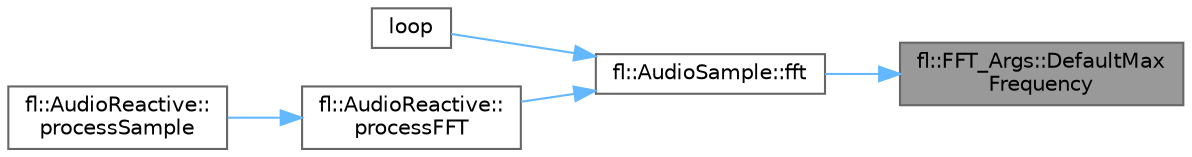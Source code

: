 digraph "fl::FFT_Args::DefaultMaxFrequency"
{
 // INTERACTIVE_SVG=YES
 // LATEX_PDF_SIZE
  bgcolor="transparent";
  edge [fontname=Helvetica,fontsize=10,labelfontname=Helvetica,labelfontsize=10];
  node [fontname=Helvetica,fontsize=10,shape=box,height=0.2,width=0.4];
  rankdir="RL";
  Node1 [id="Node000001",label="fl::FFT_Args::DefaultMax\lFrequency",height=0.2,width=0.4,color="gray40", fillcolor="grey60", style="filled", fontcolor="black",tooltip=" "];
  Node1 -> Node2 [id="edge1_Node000001_Node000002",dir="back",color="steelblue1",style="solid",tooltip=" "];
  Node2 [id="Node000002",label="fl::AudioSample::fft",height=0.2,width=0.4,color="grey40", fillcolor="white", style="filled",URL="$d0/de1/classfl_1_1_audio_sample_aa07d9fc1f757039c453a67dd030fcfd9.html#aa07d9fc1f757039c453a67dd030fcfd9",tooltip=" "];
  Node2 -> Node3 [id="edge2_Node000002_Node000003",dir="back",color="steelblue1",style="solid",tooltip=" "];
  Node3 [id="Node000003",label="loop",height=0.2,width=0.4,color="grey40", fillcolor="white", style="filled",URL="$da/dc7/advanced_8h_afe461d27b9c48d5921c00d521181f12f.html#afe461d27b9c48d5921c00d521181f12f",tooltip=" "];
  Node2 -> Node4 [id="edge3_Node000002_Node000004",dir="back",color="steelblue1",style="solid",tooltip=" "];
  Node4 [id="Node000004",label="fl::AudioReactive::\lprocessFFT",height=0.2,width=0.4,color="grey40", fillcolor="white", style="filled",URL="$d3/d40/classfl_1_1_audio_reactive_a2fb8e16dd8530e5872d6f457683fe697.html#a2fb8e16dd8530e5872d6f457683fe697",tooltip=" "];
  Node4 -> Node5 [id="edge4_Node000004_Node000005",dir="back",color="steelblue1",style="solid",tooltip=" "];
  Node5 [id="Node000005",label="fl::AudioReactive::\lprocessSample",height=0.2,width=0.4,color="grey40", fillcolor="white", style="filled",URL="$d3/d40/classfl_1_1_audio_reactive_af5d11059f30ab27a6ad49570e3cd9fb3.html#af5d11059f30ab27a6ad49570e3cd9fb3",tooltip=" "];
}
